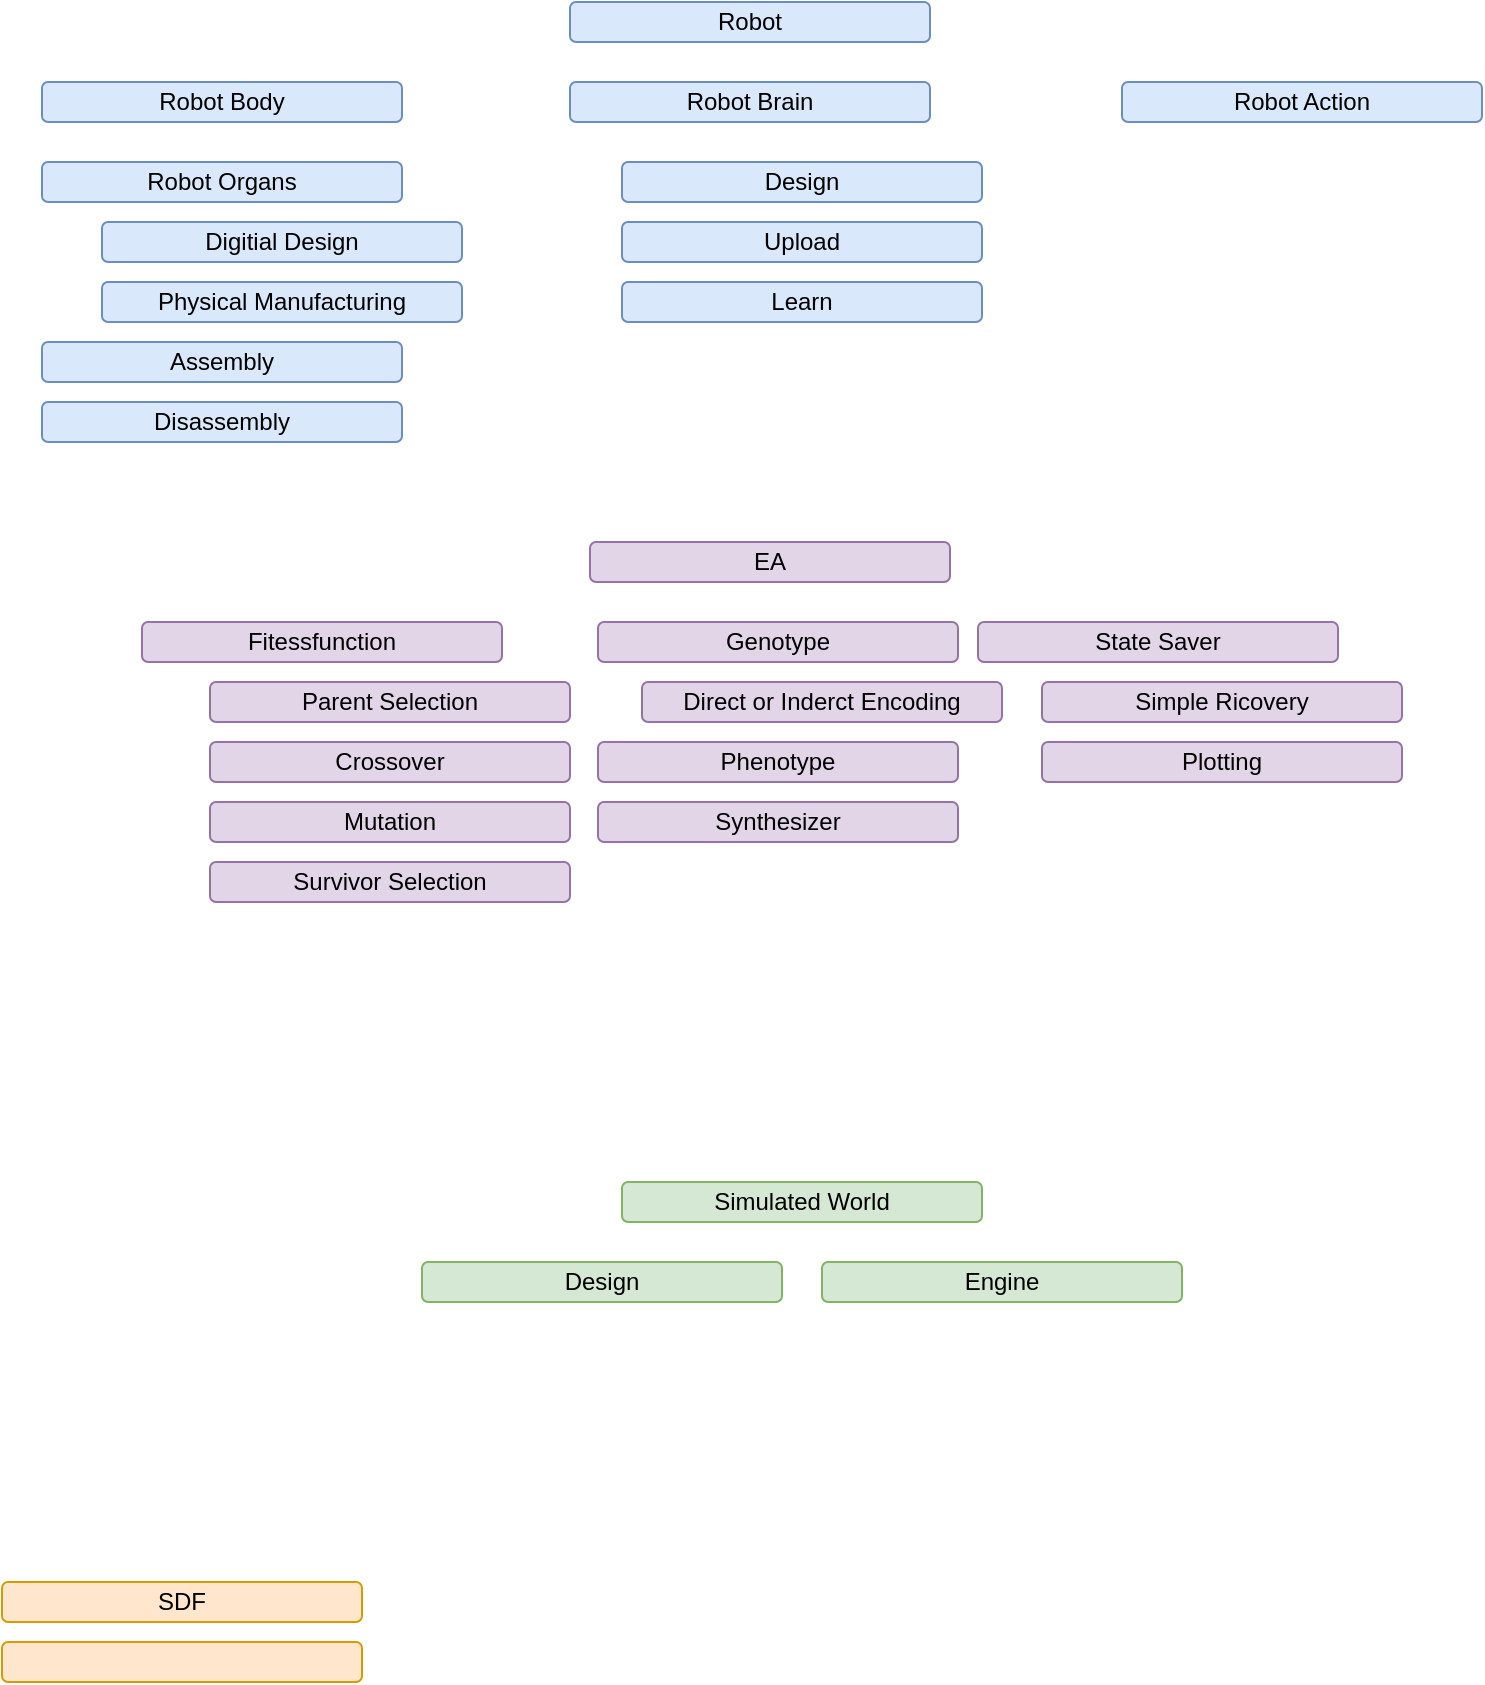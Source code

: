 <mxfile version="20.7.4" type="device"><diagram id="gy2rbQym4ZCrDVPqRxWN" name="Page-1"><mxGraphModel dx="954" dy="727" grid="1" gridSize="10" guides="1" tooltips="1" connect="1" arrows="1" fold="1" page="1" pageScale="1" pageWidth="827" pageHeight="1169" math="0" shadow="0"><root><mxCell id="0"/><mxCell id="1" parent="0"/><mxCell id="i3ksoLln0J1KbFiQdtRu-2" value="Robot Body" style="rounded=1;whiteSpace=wrap;html=1;fillColor=#dae8fc;strokeColor=#6c8ebf;" parent="1" vertex="1"><mxGeometry x="60" y="90" width="180" height="20" as="geometry"/></mxCell><mxCell id="i3ksoLln0J1KbFiQdtRu-3" value="&lt;div&gt;Robot Brain&lt;/div&gt;" style="rounded=1;whiteSpace=wrap;html=1;fillColor=#dae8fc;strokeColor=#6c8ebf;" parent="1" vertex="1"><mxGeometry x="324" y="90" width="180" height="20" as="geometry"/></mxCell><mxCell id="i3ksoLln0J1KbFiQdtRu-4" value="Robot " style="rounded=1;whiteSpace=wrap;html=1;fillColor=#dae8fc;strokeColor=#6c8ebf;" parent="1" vertex="1"><mxGeometry x="324" y="50" width="180" height="20" as="geometry"/></mxCell><mxCell id="i3ksoLln0J1KbFiQdtRu-5" value="Learn" style="rounded=1;whiteSpace=wrap;html=1;fillColor=#dae8fc;strokeColor=#6c8ebf;" parent="1" vertex="1"><mxGeometry x="350" y="190" width="180" height="20" as="geometry"/></mxCell><mxCell id="i3ksoLln0J1KbFiQdtRu-6" value="&lt;div&gt;Assembly&lt;/div&gt;" style="rounded=1;whiteSpace=wrap;html=1;fillColor=#dae8fc;strokeColor=#6c8ebf;" parent="1" vertex="1"><mxGeometry x="60" y="220" width="180" height="20" as="geometry"/></mxCell><mxCell id="i3ksoLln0J1KbFiQdtRu-7" value="Robot Organs" style="rounded=1;whiteSpace=wrap;html=1;fillColor=#dae8fc;strokeColor=#6c8ebf;" parent="1" vertex="1"><mxGeometry x="60" y="130" width="180" height="20" as="geometry"/></mxCell><mxCell id="i3ksoLln0J1KbFiQdtRu-8" value="Disassembly" style="rounded=1;whiteSpace=wrap;html=1;fillColor=#dae8fc;strokeColor=#6c8ebf;" parent="1" vertex="1"><mxGeometry x="60" y="250" width="180" height="20" as="geometry"/></mxCell><mxCell id="i3ksoLln0J1KbFiQdtRu-10" value="Robot Action" style="rounded=1;whiteSpace=wrap;html=1;fillColor=#dae8fc;strokeColor=#6c8ebf;" parent="1" vertex="1"><mxGeometry x="600" y="90" width="180" height="20" as="geometry"/></mxCell><mxCell id="i3ksoLln0J1KbFiQdtRu-11" value="Simulated World" style="rounded=1;whiteSpace=wrap;html=1;fillColor=#d5e8d4;strokeColor=#82b366;" parent="1" vertex="1"><mxGeometry x="350" y="640" width="180" height="20" as="geometry"/></mxCell><mxCell id="i3ksoLln0J1KbFiQdtRu-12" value="&lt;div&gt;Digitial Design&lt;/div&gt;" style="rounded=1;whiteSpace=wrap;html=1;fillColor=#dae8fc;strokeColor=#6c8ebf;" parent="1" vertex="1"><mxGeometry x="90" y="160" width="180" height="20" as="geometry"/></mxCell><mxCell id="i3ksoLln0J1KbFiQdtRu-13" value="Physical Manufacturing" style="rounded=1;whiteSpace=wrap;html=1;fillColor=#dae8fc;strokeColor=#6c8ebf;" parent="1" vertex="1"><mxGeometry x="90" y="190" width="180" height="20" as="geometry"/></mxCell><mxCell id="i3ksoLln0J1KbFiQdtRu-14" value="Design" style="rounded=1;whiteSpace=wrap;html=1;fillColor=#dae8fc;strokeColor=#6c8ebf;" parent="1" vertex="1"><mxGeometry x="350" y="130" width="180" height="20" as="geometry"/></mxCell><mxCell id="i3ksoLln0J1KbFiQdtRu-15" value="Upload" style="rounded=1;whiteSpace=wrap;html=1;fillColor=#dae8fc;strokeColor=#6c8ebf;" parent="1" vertex="1"><mxGeometry x="350" y="160" width="180" height="20" as="geometry"/></mxCell><mxCell id="i3ksoLln0J1KbFiQdtRu-16" value="EA" style="rounded=1;whiteSpace=wrap;html=1;fillColor=#e1d5e7;strokeColor=#9673a6;" parent="1" vertex="1"><mxGeometry x="334" y="320" width="180" height="20" as="geometry"/></mxCell><mxCell id="i3ksoLln0J1KbFiQdtRu-18" value="Genotype" style="rounded=1;whiteSpace=wrap;html=1;fillColor=#e1d5e7;strokeColor=#9673a6;" parent="1" vertex="1"><mxGeometry x="338" y="360" width="180" height="20" as="geometry"/></mxCell><mxCell id="i3ksoLln0J1KbFiQdtRu-19" value="Phenotype" style="rounded=1;whiteSpace=wrap;html=1;fillColor=#e1d5e7;strokeColor=#9673a6;" parent="1" vertex="1"><mxGeometry x="338" y="420" width="180" height="20" as="geometry"/></mxCell><mxCell id="i3ksoLln0J1KbFiQdtRu-20" value="Synthesizer" style="rounded=1;whiteSpace=wrap;html=1;fillColor=#e1d5e7;strokeColor=#9673a6;" parent="1" vertex="1"><mxGeometry x="338" y="450" width="180" height="20" as="geometry"/></mxCell><mxCell id="i3ksoLln0J1KbFiQdtRu-21" value="Fitessfunction" style="rounded=1;whiteSpace=wrap;html=1;fillColor=#e1d5e7;strokeColor=#9673a6;" parent="1" vertex="1"><mxGeometry x="110" y="360" width="180" height="20" as="geometry"/></mxCell><mxCell id="i3ksoLln0J1KbFiQdtRu-22" value="Parent Selection" style="rounded=1;whiteSpace=wrap;html=1;fillColor=#e1d5e7;strokeColor=#9673a6;" parent="1" vertex="1"><mxGeometry x="144" y="390" width="180" height="20" as="geometry"/></mxCell><mxCell id="i3ksoLln0J1KbFiQdtRu-23" value="Crossover" style="rounded=1;whiteSpace=wrap;html=1;fillColor=#e1d5e7;strokeColor=#9673a6;" parent="1" vertex="1"><mxGeometry x="144" y="420" width="180" height="20" as="geometry"/></mxCell><mxCell id="i3ksoLln0J1KbFiQdtRu-24" value="Mutation" style="rounded=1;whiteSpace=wrap;html=1;fillColor=#e1d5e7;strokeColor=#9673a6;" parent="1" vertex="1"><mxGeometry x="144" y="450" width="180" height="20" as="geometry"/></mxCell><mxCell id="i3ksoLln0J1KbFiQdtRu-25" value="Survivor Selection" style="rounded=1;whiteSpace=wrap;html=1;fillColor=#e1d5e7;strokeColor=#9673a6;" parent="1" vertex="1"><mxGeometry x="144" y="480" width="180" height="20" as="geometry"/></mxCell><mxCell id="i3ksoLln0J1KbFiQdtRu-27" value="State Saver" style="rounded=1;whiteSpace=wrap;html=1;fillColor=#e1d5e7;strokeColor=#9673a6;" parent="1" vertex="1"><mxGeometry x="528" y="360" width="180" height="20" as="geometry"/></mxCell><mxCell id="i3ksoLln0J1KbFiQdtRu-28" value="Simple Ricovery" style="rounded=1;whiteSpace=wrap;html=1;fillColor=#e1d5e7;strokeColor=#9673a6;" parent="1" vertex="1"><mxGeometry x="560" y="390" width="180" height="20" as="geometry"/></mxCell><mxCell id="i3ksoLln0J1KbFiQdtRu-29" value="Plotting" style="rounded=1;whiteSpace=wrap;html=1;fillColor=#e1d5e7;strokeColor=#9673a6;" parent="1" vertex="1"><mxGeometry x="560" y="420" width="180" height="20" as="geometry"/></mxCell><mxCell id="i3ksoLln0J1KbFiQdtRu-30" value="Design" style="rounded=1;whiteSpace=wrap;html=1;fillColor=#d5e8d4;strokeColor=#82b366;" parent="1" vertex="1"><mxGeometry x="250" y="680" width="180" height="20" as="geometry"/></mxCell><mxCell id="i3ksoLln0J1KbFiQdtRu-31" value="Engine" style="rounded=1;whiteSpace=wrap;html=1;fillColor=#d5e8d4;strokeColor=#82b366;" parent="1" vertex="1"><mxGeometry x="450" y="680" width="180" height="20" as="geometry"/></mxCell><mxCell id="i3ksoLln0J1KbFiQdtRu-32" value="Direct or Inderct Encoding" style="rounded=1;whiteSpace=wrap;html=1;fillColor=#e1d5e7;strokeColor=#9673a6;" parent="1" vertex="1"><mxGeometry x="360" y="390" width="180" height="20" as="geometry"/></mxCell><mxCell id="i3ksoLln0J1KbFiQdtRu-34" value="SDF" style="rounded=1;whiteSpace=wrap;html=1;fillColor=#ffe6cc;strokeColor=#d79b00;" parent="1" vertex="1"><mxGeometry x="40" y="840" width="180" height="20" as="geometry"/></mxCell><mxCell id="i3ksoLln0J1KbFiQdtRu-35" value="" style="rounded=1;whiteSpace=wrap;html=1;fillColor=#ffe6cc;strokeColor=#d79b00;" parent="1" vertex="1"><mxGeometry x="40" y="870" width="180" height="20" as="geometry"/></mxCell></root></mxGraphModel></diagram></mxfile>